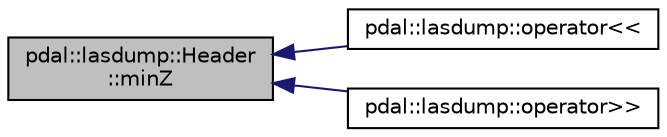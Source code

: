 digraph "pdal::lasdump::Header::minZ"
{
  edge [fontname="Helvetica",fontsize="10",labelfontname="Helvetica",labelfontsize="10"];
  node [fontname="Helvetica",fontsize="10",shape=record];
  rankdir="LR";
  Node1 [label="pdal::lasdump::Header\l::minZ",height=0.2,width=0.4,color="black", fillcolor="grey75", style="filled", fontcolor="black"];
  Node1 -> Node2 [dir="back",color="midnightblue",fontsize="10",style="solid",fontname="Helvetica"];
  Node2 [label="pdal::lasdump::operator\<\<",height=0.2,width=0.4,color="black", fillcolor="white", style="filled",URL="$namespacepdal_1_1lasdump.html#ac33c1c94e2d146b057aeb6b165970c15"];
  Node1 -> Node3 [dir="back",color="midnightblue",fontsize="10",style="solid",fontname="Helvetica"];
  Node3 [label="pdal::lasdump::operator\>\>",height=0.2,width=0.4,color="black", fillcolor="white", style="filled",URL="$namespacepdal_1_1lasdump.html#ab51aa7936f52ecf93e594288c0032545"];
}
